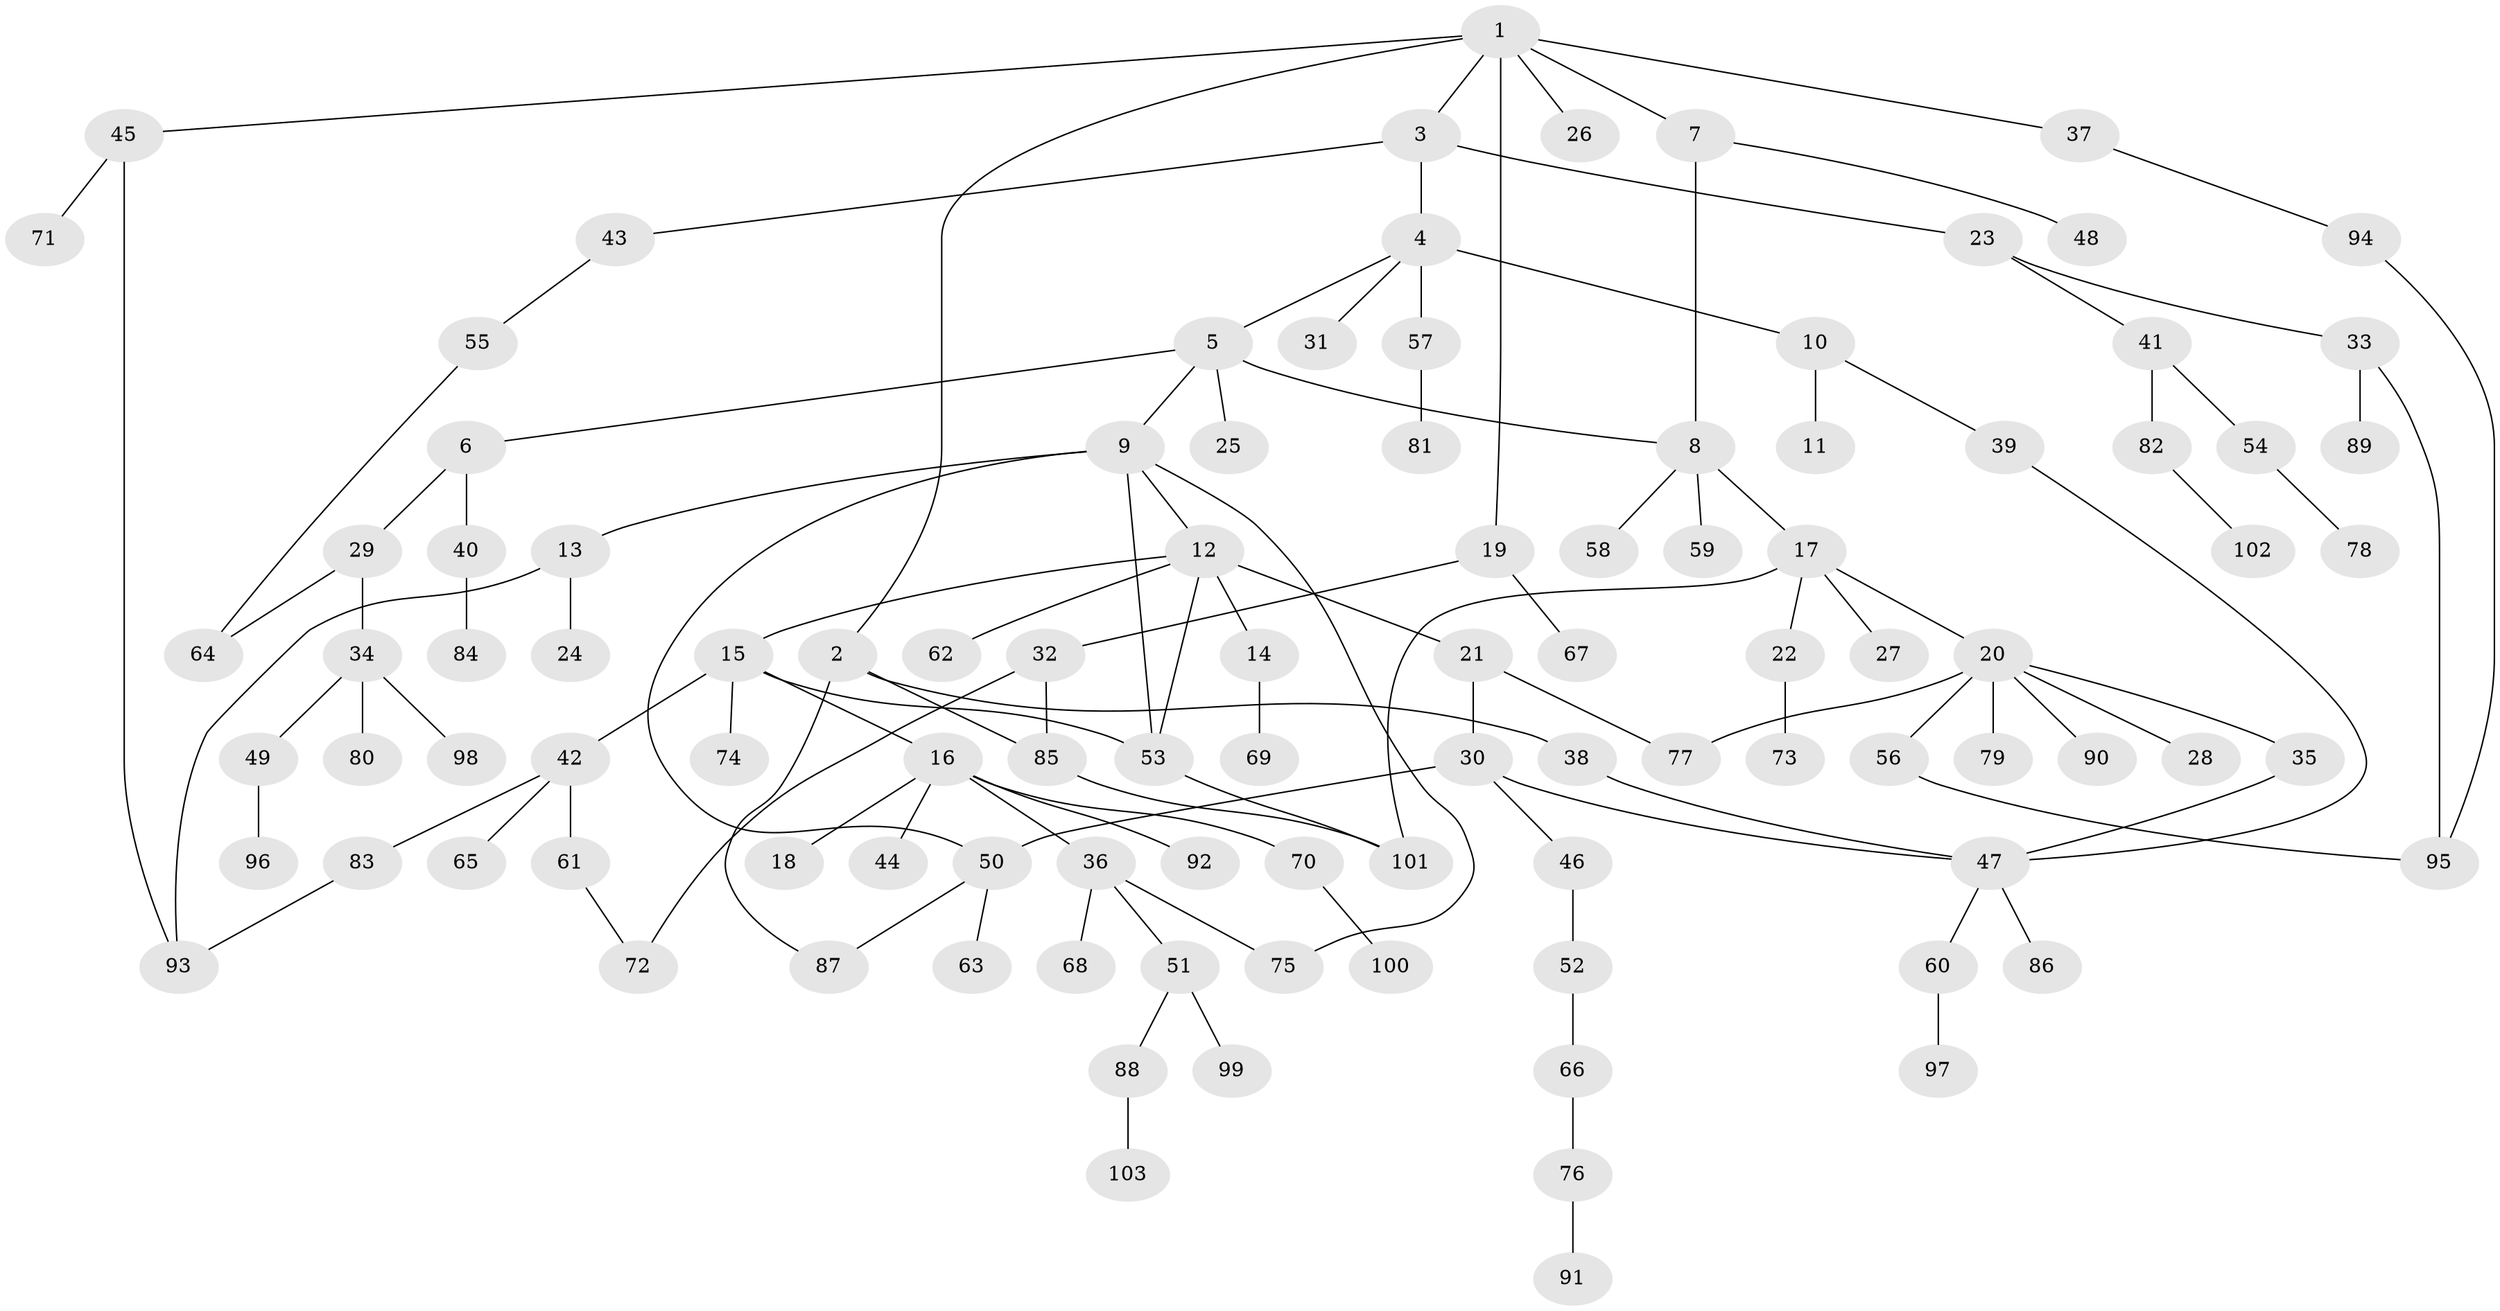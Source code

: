 // coarse degree distribution, {3: 0.23076923076923078, 4: 0.11538461538461539, 5: 0.09615384615384616, 6: 0.019230769230769232, 2: 0.25, 1: 0.2692307692307692, 7: 0.019230769230769232}
// Generated by graph-tools (version 1.1) at 2025/36/03/04/25 23:36:05]
// undirected, 103 vertices, 121 edges
graph export_dot {
  node [color=gray90,style=filled];
  1;
  2;
  3;
  4;
  5;
  6;
  7;
  8;
  9;
  10;
  11;
  12;
  13;
  14;
  15;
  16;
  17;
  18;
  19;
  20;
  21;
  22;
  23;
  24;
  25;
  26;
  27;
  28;
  29;
  30;
  31;
  32;
  33;
  34;
  35;
  36;
  37;
  38;
  39;
  40;
  41;
  42;
  43;
  44;
  45;
  46;
  47;
  48;
  49;
  50;
  51;
  52;
  53;
  54;
  55;
  56;
  57;
  58;
  59;
  60;
  61;
  62;
  63;
  64;
  65;
  66;
  67;
  68;
  69;
  70;
  71;
  72;
  73;
  74;
  75;
  76;
  77;
  78;
  79;
  80;
  81;
  82;
  83;
  84;
  85;
  86;
  87;
  88;
  89;
  90;
  91;
  92;
  93;
  94;
  95;
  96;
  97;
  98;
  99;
  100;
  101;
  102;
  103;
  1 -- 2;
  1 -- 3;
  1 -- 7;
  1 -- 19;
  1 -- 26;
  1 -- 37;
  1 -- 45;
  2 -- 38;
  2 -- 87;
  2 -- 85;
  3 -- 4;
  3 -- 23;
  3 -- 43;
  4 -- 5;
  4 -- 10;
  4 -- 31;
  4 -- 57;
  5 -- 6;
  5 -- 8;
  5 -- 9;
  5 -- 25;
  6 -- 29;
  6 -- 40;
  7 -- 48;
  7 -- 8;
  8 -- 17;
  8 -- 58;
  8 -- 59;
  9 -- 12;
  9 -- 13;
  9 -- 50;
  9 -- 53;
  9 -- 75;
  10 -- 11;
  10 -- 39;
  12 -- 14;
  12 -- 15;
  12 -- 21;
  12 -- 62;
  12 -- 53;
  13 -- 24;
  13 -- 93;
  14 -- 69;
  15 -- 16;
  15 -- 42;
  15 -- 74;
  15 -- 53;
  16 -- 18;
  16 -- 36;
  16 -- 44;
  16 -- 70;
  16 -- 92;
  17 -- 20;
  17 -- 22;
  17 -- 27;
  17 -- 101;
  19 -- 32;
  19 -- 67;
  20 -- 28;
  20 -- 35;
  20 -- 56;
  20 -- 79;
  20 -- 90;
  20 -- 77;
  21 -- 30;
  21 -- 77;
  22 -- 73;
  23 -- 33;
  23 -- 41;
  29 -- 34;
  29 -- 64;
  30 -- 46;
  30 -- 47;
  30 -- 50;
  32 -- 85;
  32 -- 72;
  33 -- 89;
  33 -- 95;
  34 -- 49;
  34 -- 80;
  34 -- 98;
  35 -- 47;
  36 -- 51;
  36 -- 68;
  36 -- 75;
  37 -- 94;
  38 -- 47;
  39 -- 47;
  40 -- 84;
  41 -- 54;
  41 -- 82;
  42 -- 61;
  42 -- 65;
  42 -- 83;
  43 -- 55;
  45 -- 71;
  45 -- 93;
  46 -- 52;
  47 -- 60;
  47 -- 86;
  49 -- 96;
  50 -- 63;
  50 -- 87;
  51 -- 88;
  51 -- 99;
  52 -- 66;
  53 -- 101;
  54 -- 78;
  55 -- 64;
  56 -- 95;
  57 -- 81;
  60 -- 97;
  61 -- 72;
  66 -- 76;
  70 -- 100;
  76 -- 91;
  82 -- 102;
  83 -- 93;
  85 -- 101;
  88 -- 103;
  94 -- 95;
}
